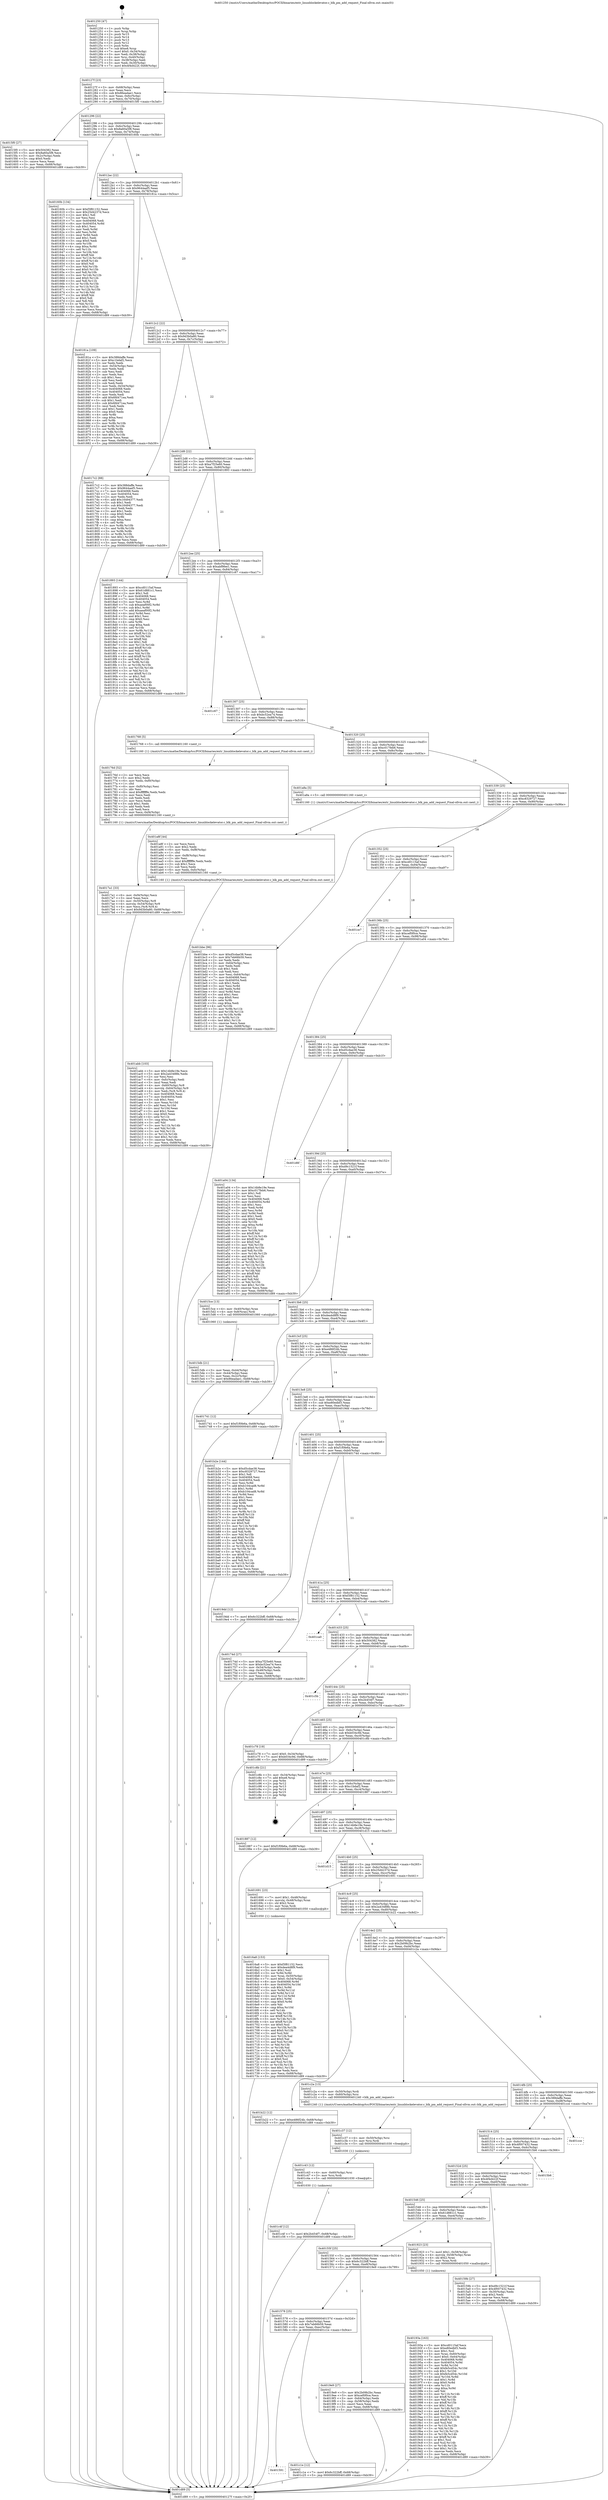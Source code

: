digraph "0x401250" {
  label = "0x401250 (/mnt/c/Users/mathe/Desktop/tcc/POCII/binaries/extr_linuxblockelevator.c_blk_pm_add_request_Final-ollvm.out::main(0))"
  labelloc = "t"
  node[shape=record]

  Entry [label="",width=0.3,height=0.3,shape=circle,fillcolor=black,style=filled]
  "0x40127f" [label="{
     0x40127f [23]\l
     | [instrs]\l
     &nbsp;&nbsp;0x40127f \<+3\>: mov -0x68(%rbp),%eax\l
     &nbsp;&nbsp;0x401282 \<+2\>: mov %eax,%ecx\l
     &nbsp;&nbsp;0x401284 \<+6\>: sub $0x86eadae1,%ecx\l
     &nbsp;&nbsp;0x40128a \<+3\>: mov %eax,-0x6c(%rbp)\l
     &nbsp;&nbsp;0x40128d \<+3\>: mov %ecx,-0x70(%rbp)\l
     &nbsp;&nbsp;0x401290 \<+6\>: je 00000000004015f0 \<main+0x3a0\>\l
  }"]
  "0x4015f0" [label="{
     0x4015f0 [27]\l
     | [instrs]\l
     &nbsp;&nbsp;0x4015f0 \<+5\>: mov $0x504382,%eax\l
     &nbsp;&nbsp;0x4015f5 \<+5\>: mov $0x8a60a5f8,%ecx\l
     &nbsp;&nbsp;0x4015fa \<+3\>: mov -0x2c(%rbp),%edx\l
     &nbsp;&nbsp;0x4015fd \<+3\>: cmp $0x0,%edx\l
     &nbsp;&nbsp;0x401600 \<+3\>: cmove %ecx,%eax\l
     &nbsp;&nbsp;0x401603 \<+3\>: mov %eax,-0x68(%rbp)\l
     &nbsp;&nbsp;0x401606 \<+5\>: jmp 0000000000401d89 \<main+0xb39\>\l
  }"]
  "0x401296" [label="{
     0x401296 [22]\l
     | [instrs]\l
     &nbsp;&nbsp;0x401296 \<+5\>: jmp 000000000040129b \<main+0x4b\>\l
     &nbsp;&nbsp;0x40129b \<+3\>: mov -0x6c(%rbp),%eax\l
     &nbsp;&nbsp;0x40129e \<+5\>: sub $0x8a60a5f8,%eax\l
     &nbsp;&nbsp;0x4012a3 \<+3\>: mov %eax,-0x74(%rbp)\l
     &nbsp;&nbsp;0x4012a6 \<+6\>: je 000000000040160b \<main+0x3bb\>\l
  }"]
  Exit [label="",width=0.3,height=0.3,shape=circle,fillcolor=black,style=filled,peripheries=2]
  "0x40160b" [label="{
     0x40160b [134]\l
     | [instrs]\l
     &nbsp;&nbsp;0x40160b \<+5\>: mov $0xf3f81152,%eax\l
     &nbsp;&nbsp;0x401610 \<+5\>: mov $0x25d4237d,%ecx\l
     &nbsp;&nbsp;0x401615 \<+2\>: mov $0x1,%dl\l
     &nbsp;&nbsp;0x401617 \<+2\>: xor %esi,%esi\l
     &nbsp;&nbsp;0x401619 \<+7\>: mov 0x404068,%edi\l
     &nbsp;&nbsp;0x401620 \<+8\>: mov 0x404054,%r8d\l
     &nbsp;&nbsp;0x401628 \<+3\>: sub $0x1,%esi\l
     &nbsp;&nbsp;0x40162b \<+3\>: mov %edi,%r9d\l
     &nbsp;&nbsp;0x40162e \<+3\>: add %esi,%r9d\l
     &nbsp;&nbsp;0x401631 \<+4\>: imul %r9d,%edi\l
     &nbsp;&nbsp;0x401635 \<+3\>: and $0x1,%edi\l
     &nbsp;&nbsp;0x401638 \<+3\>: cmp $0x0,%edi\l
     &nbsp;&nbsp;0x40163b \<+4\>: sete %r10b\l
     &nbsp;&nbsp;0x40163f \<+4\>: cmp $0xa,%r8d\l
     &nbsp;&nbsp;0x401643 \<+4\>: setl %r11b\l
     &nbsp;&nbsp;0x401647 \<+3\>: mov %r10b,%bl\l
     &nbsp;&nbsp;0x40164a \<+3\>: xor $0xff,%bl\l
     &nbsp;&nbsp;0x40164d \<+3\>: mov %r11b,%r14b\l
     &nbsp;&nbsp;0x401650 \<+4\>: xor $0xff,%r14b\l
     &nbsp;&nbsp;0x401654 \<+3\>: xor $0x0,%dl\l
     &nbsp;&nbsp;0x401657 \<+3\>: mov %bl,%r15b\l
     &nbsp;&nbsp;0x40165a \<+4\>: and $0x0,%r15b\l
     &nbsp;&nbsp;0x40165e \<+3\>: and %dl,%r10b\l
     &nbsp;&nbsp;0x401661 \<+3\>: mov %r14b,%r12b\l
     &nbsp;&nbsp;0x401664 \<+4\>: and $0x0,%r12b\l
     &nbsp;&nbsp;0x401668 \<+3\>: and %dl,%r11b\l
     &nbsp;&nbsp;0x40166b \<+3\>: or %r10b,%r15b\l
     &nbsp;&nbsp;0x40166e \<+3\>: or %r11b,%r12b\l
     &nbsp;&nbsp;0x401671 \<+3\>: xor %r12b,%r15b\l
     &nbsp;&nbsp;0x401674 \<+3\>: or %r14b,%bl\l
     &nbsp;&nbsp;0x401677 \<+3\>: xor $0xff,%bl\l
     &nbsp;&nbsp;0x40167a \<+3\>: or $0x0,%dl\l
     &nbsp;&nbsp;0x40167d \<+2\>: and %dl,%bl\l
     &nbsp;&nbsp;0x40167f \<+3\>: or %bl,%r15b\l
     &nbsp;&nbsp;0x401682 \<+4\>: test $0x1,%r15b\l
     &nbsp;&nbsp;0x401686 \<+3\>: cmovne %ecx,%eax\l
     &nbsp;&nbsp;0x401689 \<+3\>: mov %eax,-0x68(%rbp)\l
     &nbsp;&nbsp;0x40168c \<+5\>: jmp 0000000000401d89 \<main+0xb39\>\l
  }"]
  "0x4012ac" [label="{
     0x4012ac [22]\l
     | [instrs]\l
     &nbsp;&nbsp;0x4012ac \<+5\>: jmp 00000000004012b1 \<main+0x61\>\l
     &nbsp;&nbsp;0x4012b1 \<+3\>: mov -0x6c(%rbp),%eax\l
     &nbsp;&nbsp;0x4012b4 \<+5\>: sub $0x9644aef5,%eax\l
     &nbsp;&nbsp;0x4012b9 \<+3\>: mov %eax,-0x78(%rbp)\l
     &nbsp;&nbsp;0x4012bc \<+6\>: je 000000000040181a \<main+0x5ca\>\l
  }"]
  "0x401c4f" [label="{
     0x401c4f [12]\l
     | [instrs]\l
     &nbsp;&nbsp;0x401c4f \<+7\>: movl $0x2b454f7,-0x68(%rbp)\l
     &nbsp;&nbsp;0x401c56 \<+5\>: jmp 0000000000401d89 \<main+0xb39\>\l
  }"]
  "0x40181a" [label="{
     0x40181a [109]\l
     | [instrs]\l
     &nbsp;&nbsp;0x40181a \<+5\>: mov $0x388daffe,%eax\l
     &nbsp;&nbsp;0x40181f \<+5\>: mov $0xc1bdaf2,%ecx\l
     &nbsp;&nbsp;0x401824 \<+2\>: xor %edx,%edx\l
     &nbsp;&nbsp;0x401826 \<+3\>: mov -0x54(%rbp),%esi\l
     &nbsp;&nbsp;0x401829 \<+2\>: mov %edx,%edi\l
     &nbsp;&nbsp;0x40182b \<+2\>: sub %esi,%edi\l
     &nbsp;&nbsp;0x40182d \<+2\>: mov %edx,%esi\l
     &nbsp;&nbsp;0x40182f \<+3\>: sub $0x1,%esi\l
     &nbsp;&nbsp;0x401832 \<+2\>: add %esi,%edi\l
     &nbsp;&nbsp;0x401834 \<+2\>: sub %edi,%edx\l
     &nbsp;&nbsp;0x401836 \<+3\>: mov %edx,-0x54(%rbp)\l
     &nbsp;&nbsp;0x401839 \<+7\>: mov 0x404068,%edx\l
     &nbsp;&nbsp;0x401840 \<+7\>: mov 0x404054,%esi\l
     &nbsp;&nbsp;0x401847 \<+2\>: mov %edx,%edi\l
     &nbsp;&nbsp;0x401849 \<+6\>: add $0x6fd471ea,%edi\l
     &nbsp;&nbsp;0x40184f \<+3\>: sub $0x1,%edi\l
     &nbsp;&nbsp;0x401852 \<+6\>: sub $0x6fd471ea,%edi\l
     &nbsp;&nbsp;0x401858 \<+3\>: imul %edi,%edx\l
     &nbsp;&nbsp;0x40185b \<+3\>: and $0x1,%edx\l
     &nbsp;&nbsp;0x40185e \<+3\>: cmp $0x0,%edx\l
     &nbsp;&nbsp;0x401861 \<+4\>: sete %r8b\l
     &nbsp;&nbsp;0x401865 \<+3\>: cmp $0xa,%esi\l
     &nbsp;&nbsp;0x401868 \<+4\>: setl %r9b\l
     &nbsp;&nbsp;0x40186c \<+3\>: mov %r8b,%r10b\l
     &nbsp;&nbsp;0x40186f \<+3\>: and %r9b,%r10b\l
     &nbsp;&nbsp;0x401872 \<+3\>: xor %r9b,%r8b\l
     &nbsp;&nbsp;0x401875 \<+3\>: or %r8b,%r10b\l
     &nbsp;&nbsp;0x401878 \<+4\>: test $0x1,%r10b\l
     &nbsp;&nbsp;0x40187c \<+3\>: cmovne %ecx,%eax\l
     &nbsp;&nbsp;0x40187f \<+3\>: mov %eax,-0x68(%rbp)\l
     &nbsp;&nbsp;0x401882 \<+5\>: jmp 0000000000401d89 \<main+0xb39\>\l
  }"]
  "0x4012c2" [label="{
     0x4012c2 [22]\l
     | [instrs]\l
     &nbsp;&nbsp;0x4012c2 \<+5\>: jmp 00000000004012c7 \<main+0x77\>\l
     &nbsp;&nbsp;0x4012c7 \<+3\>: mov -0x6c(%rbp),%eax\l
     &nbsp;&nbsp;0x4012ca \<+5\>: sub $0x9d3b0a80,%eax\l
     &nbsp;&nbsp;0x4012cf \<+3\>: mov %eax,-0x7c(%rbp)\l
     &nbsp;&nbsp;0x4012d2 \<+6\>: je 00000000004017c2 \<main+0x572\>\l
  }"]
  "0x401c43" [label="{
     0x401c43 [12]\l
     | [instrs]\l
     &nbsp;&nbsp;0x401c43 \<+4\>: mov -0x60(%rbp),%rsi\l
     &nbsp;&nbsp;0x401c47 \<+3\>: mov %rsi,%rdi\l
     &nbsp;&nbsp;0x401c4a \<+5\>: call 0000000000401030 \<free@plt\>\l
     | [calls]\l
     &nbsp;&nbsp;0x401030 \{1\} (unknown)\l
  }"]
  "0x4017c2" [label="{
     0x4017c2 [88]\l
     | [instrs]\l
     &nbsp;&nbsp;0x4017c2 \<+5\>: mov $0x388daffe,%eax\l
     &nbsp;&nbsp;0x4017c7 \<+5\>: mov $0x9644aef5,%ecx\l
     &nbsp;&nbsp;0x4017cc \<+7\>: mov 0x404068,%edx\l
     &nbsp;&nbsp;0x4017d3 \<+7\>: mov 0x404054,%esi\l
     &nbsp;&nbsp;0x4017da \<+2\>: mov %edx,%edi\l
     &nbsp;&nbsp;0x4017dc \<+6\>: add $0x16494377,%edi\l
     &nbsp;&nbsp;0x4017e2 \<+3\>: sub $0x1,%edi\l
     &nbsp;&nbsp;0x4017e5 \<+6\>: sub $0x16494377,%edi\l
     &nbsp;&nbsp;0x4017eb \<+3\>: imul %edi,%edx\l
     &nbsp;&nbsp;0x4017ee \<+3\>: and $0x1,%edx\l
     &nbsp;&nbsp;0x4017f1 \<+3\>: cmp $0x0,%edx\l
     &nbsp;&nbsp;0x4017f4 \<+4\>: sete %r8b\l
     &nbsp;&nbsp;0x4017f8 \<+3\>: cmp $0xa,%esi\l
     &nbsp;&nbsp;0x4017fb \<+4\>: setl %r9b\l
     &nbsp;&nbsp;0x4017ff \<+3\>: mov %r8b,%r10b\l
     &nbsp;&nbsp;0x401802 \<+3\>: and %r9b,%r10b\l
     &nbsp;&nbsp;0x401805 \<+3\>: xor %r9b,%r8b\l
     &nbsp;&nbsp;0x401808 \<+3\>: or %r8b,%r10b\l
     &nbsp;&nbsp;0x40180b \<+4\>: test $0x1,%r10b\l
     &nbsp;&nbsp;0x40180f \<+3\>: cmovne %ecx,%eax\l
     &nbsp;&nbsp;0x401812 \<+3\>: mov %eax,-0x68(%rbp)\l
     &nbsp;&nbsp;0x401815 \<+5\>: jmp 0000000000401d89 \<main+0xb39\>\l
  }"]
  "0x4012d8" [label="{
     0x4012d8 [22]\l
     | [instrs]\l
     &nbsp;&nbsp;0x4012d8 \<+5\>: jmp 00000000004012dd \<main+0x8d\>\l
     &nbsp;&nbsp;0x4012dd \<+3\>: mov -0x6c(%rbp),%eax\l
     &nbsp;&nbsp;0x4012e0 \<+5\>: sub $0xa7f25e60,%eax\l
     &nbsp;&nbsp;0x4012e5 \<+3\>: mov %eax,-0x80(%rbp)\l
     &nbsp;&nbsp;0x4012e8 \<+6\>: je 0000000000401893 \<main+0x643\>\l
  }"]
  "0x401c37" [label="{
     0x401c37 [12]\l
     | [instrs]\l
     &nbsp;&nbsp;0x401c37 \<+4\>: mov -0x50(%rbp),%rsi\l
     &nbsp;&nbsp;0x401c3b \<+3\>: mov %rsi,%rdi\l
     &nbsp;&nbsp;0x401c3e \<+5\>: call 0000000000401030 \<free@plt\>\l
     | [calls]\l
     &nbsp;&nbsp;0x401030 \{1\} (unknown)\l
  }"]
  "0x401893" [label="{
     0x401893 [144]\l
     | [instrs]\l
     &nbsp;&nbsp;0x401893 \<+5\>: mov $0xcd0115af,%eax\l
     &nbsp;&nbsp;0x401898 \<+5\>: mov $0x61d881c1,%ecx\l
     &nbsp;&nbsp;0x40189d \<+2\>: mov $0x1,%dl\l
     &nbsp;&nbsp;0x40189f \<+7\>: mov 0x404068,%esi\l
     &nbsp;&nbsp;0x4018a6 \<+7\>: mov 0x404054,%edi\l
     &nbsp;&nbsp;0x4018ad \<+3\>: mov %esi,%r8d\l
     &nbsp;&nbsp;0x4018b0 \<+7\>: sub $0xaeaf00f2,%r8d\l
     &nbsp;&nbsp;0x4018b7 \<+4\>: sub $0x1,%r8d\l
     &nbsp;&nbsp;0x4018bb \<+7\>: add $0xaeaf00f2,%r8d\l
     &nbsp;&nbsp;0x4018c2 \<+4\>: imul %r8d,%esi\l
     &nbsp;&nbsp;0x4018c6 \<+3\>: and $0x1,%esi\l
     &nbsp;&nbsp;0x4018c9 \<+3\>: cmp $0x0,%esi\l
     &nbsp;&nbsp;0x4018cc \<+4\>: sete %r9b\l
     &nbsp;&nbsp;0x4018d0 \<+3\>: cmp $0xa,%edi\l
     &nbsp;&nbsp;0x4018d3 \<+4\>: setl %r10b\l
     &nbsp;&nbsp;0x4018d7 \<+3\>: mov %r9b,%r11b\l
     &nbsp;&nbsp;0x4018da \<+4\>: xor $0xff,%r11b\l
     &nbsp;&nbsp;0x4018de \<+3\>: mov %r10b,%bl\l
     &nbsp;&nbsp;0x4018e1 \<+3\>: xor $0xff,%bl\l
     &nbsp;&nbsp;0x4018e4 \<+3\>: xor $0x1,%dl\l
     &nbsp;&nbsp;0x4018e7 \<+3\>: mov %r11b,%r14b\l
     &nbsp;&nbsp;0x4018ea \<+4\>: and $0xff,%r14b\l
     &nbsp;&nbsp;0x4018ee \<+3\>: and %dl,%r9b\l
     &nbsp;&nbsp;0x4018f1 \<+3\>: mov %bl,%r15b\l
     &nbsp;&nbsp;0x4018f4 \<+4\>: and $0xff,%r15b\l
     &nbsp;&nbsp;0x4018f8 \<+3\>: and %dl,%r10b\l
     &nbsp;&nbsp;0x4018fb \<+3\>: or %r9b,%r14b\l
     &nbsp;&nbsp;0x4018fe \<+3\>: or %r10b,%r15b\l
     &nbsp;&nbsp;0x401901 \<+3\>: xor %r15b,%r14b\l
     &nbsp;&nbsp;0x401904 \<+3\>: or %bl,%r11b\l
     &nbsp;&nbsp;0x401907 \<+4\>: xor $0xff,%r11b\l
     &nbsp;&nbsp;0x40190b \<+3\>: or $0x1,%dl\l
     &nbsp;&nbsp;0x40190e \<+3\>: and %dl,%r11b\l
     &nbsp;&nbsp;0x401911 \<+3\>: or %r11b,%r14b\l
     &nbsp;&nbsp;0x401914 \<+4\>: test $0x1,%r14b\l
     &nbsp;&nbsp;0x401918 \<+3\>: cmovne %ecx,%eax\l
     &nbsp;&nbsp;0x40191b \<+3\>: mov %eax,-0x68(%rbp)\l
     &nbsp;&nbsp;0x40191e \<+5\>: jmp 0000000000401d89 \<main+0xb39\>\l
  }"]
  "0x4012ee" [label="{
     0x4012ee [25]\l
     | [instrs]\l
     &nbsp;&nbsp;0x4012ee \<+5\>: jmp 00000000004012f3 \<main+0xa3\>\l
     &nbsp;&nbsp;0x4012f3 \<+3\>: mov -0x6c(%rbp),%eax\l
     &nbsp;&nbsp;0x4012f6 \<+5\>: sub $0xabf9fee1,%eax\l
     &nbsp;&nbsp;0x4012fb \<+6\>: mov %eax,-0x84(%rbp)\l
     &nbsp;&nbsp;0x401301 \<+6\>: je 0000000000401c67 \<main+0xa17\>\l
  }"]
  "0x401591" [label="{
     0x401591\l
  }", style=dashed]
  "0x401c67" [label="{
     0x401c67\l
  }", style=dashed]
  "0x401307" [label="{
     0x401307 [25]\l
     | [instrs]\l
     &nbsp;&nbsp;0x401307 \<+5\>: jmp 000000000040130c \<main+0xbc\>\l
     &nbsp;&nbsp;0x40130c \<+3\>: mov -0x6c(%rbp),%eax\l
     &nbsp;&nbsp;0x40130f \<+5\>: sub $0xbc52ea74,%eax\l
     &nbsp;&nbsp;0x401314 \<+6\>: mov %eax,-0x88(%rbp)\l
     &nbsp;&nbsp;0x40131a \<+6\>: je 0000000000401768 \<main+0x518\>\l
  }"]
  "0x401c1e" [label="{
     0x401c1e [12]\l
     | [instrs]\l
     &nbsp;&nbsp;0x401c1e \<+7\>: movl $0x6c322bff,-0x68(%rbp)\l
     &nbsp;&nbsp;0x401c25 \<+5\>: jmp 0000000000401d89 \<main+0xb39\>\l
  }"]
  "0x401768" [label="{
     0x401768 [5]\l
     | [instrs]\l
     &nbsp;&nbsp;0x401768 \<+5\>: call 0000000000401160 \<next_i\>\l
     | [calls]\l
     &nbsp;&nbsp;0x401160 \{1\} (/mnt/c/Users/mathe/Desktop/tcc/POCII/binaries/extr_linuxblockelevator.c_blk_pm_add_request_Final-ollvm.out::next_i)\l
  }"]
  "0x401320" [label="{
     0x401320 [25]\l
     | [instrs]\l
     &nbsp;&nbsp;0x401320 \<+5\>: jmp 0000000000401325 \<main+0xd5\>\l
     &nbsp;&nbsp;0x401325 \<+3\>: mov -0x6c(%rbp),%eax\l
     &nbsp;&nbsp;0x401328 \<+5\>: sub $0xc017feb6,%eax\l
     &nbsp;&nbsp;0x40132d \<+6\>: mov %eax,-0x8c(%rbp)\l
     &nbsp;&nbsp;0x401333 \<+6\>: je 0000000000401a8a \<main+0x83a\>\l
  }"]
  "0x401abb" [label="{
     0x401abb [103]\l
     | [instrs]\l
     &nbsp;&nbsp;0x401abb \<+5\>: mov $0x14b8e19e,%ecx\l
     &nbsp;&nbsp;0x401ac0 \<+5\>: mov $0x2a43488b,%edx\l
     &nbsp;&nbsp;0x401ac5 \<+2\>: xor %esi,%esi\l
     &nbsp;&nbsp;0x401ac7 \<+6\>: mov -0xfc(%rbp),%edi\l
     &nbsp;&nbsp;0x401acd \<+3\>: imul %eax,%edi\l
     &nbsp;&nbsp;0x401ad0 \<+4\>: mov -0x60(%rbp),%r8\l
     &nbsp;&nbsp;0x401ad4 \<+4\>: movslq -0x64(%rbp),%r9\l
     &nbsp;&nbsp;0x401ad8 \<+4\>: mov %edi,(%r8,%r9,4)\l
     &nbsp;&nbsp;0x401adc \<+7\>: mov 0x404068,%eax\l
     &nbsp;&nbsp;0x401ae3 \<+7\>: mov 0x404054,%edi\l
     &nbsp;&nbsp;0x401aea \<+3\>: sub $0x1,%esi\l
     &nbsp;&nbsp;0x401aed \<+3\>: mov %eax,%r10d\l
     &nbsp;&nbsp;0x401af0 \<+3\>: add %esi,%r10d\l
     &nbsp;&nbsp;0x401af3 \<+4\>: imul %r10d,%eax\l
     &nbsp;&nbsp;0x401af7 \<+3\>: and $0x1,%eax\l
     &nbsp;&nbsp;0x401afa \<+3\>: cmp $0x0,%eax\l
     &nbsp;&nbsp;0x401afd \<+4\>: sete %r11b\l
     &nbsp;&nbsp;0x401b01 \<+3\>: cmp $0xa,%edi\l
     &nbsp;&nbsp;0x401b04 \<+3\>: setl %bl\l
     &nbsp;&nbsp;0x401b07 \<+3\>: mov %r11b,%r14b\l
     &nbsp;&nbsp;0x401b0a \<+3\>: and %bl,%r14b\l
     &nbsp;&nbsp;0x401b0d \<+3\>: xor %bl,%r11b\l
     &nbsp;&nbsp;0x401b10 \<+3\>: or %r11b,%r14b\l
     &nbsp;&nbsp;0x401b13 \<+4\>: test $0x1,%r14b\l
     &nbsp;&nbsp;0x401b17 \<+3\>: cmovne %edx,%ecx\l
     &nbsp;&nbsp;0x401b1a \<+3\>: mov %ecx,-0x68(%rbp)\l
     &nbsp;&nbsp;0x401b1d \<+5\>: jmp 0000000000401d89 \<main+0xb39\>\l
  }"]
  "0x401a8a" [label="{
     0x401a8a [5]\l
     | [instrs]\l
     &nbsp;&nbsp;0x401a8a \<+5\>: call 0000000000401160 \<next_i\>\l
     | [calls]\l
     &nbsp;&nbsp;0x401160 \{1\} (/mnt/c/Users/mathe/Desktop/tcc/POCII/binaries/extr_linuxblockelevator.c_blk_pm_add_request_Final-ollvm.out::next_i)\l
  }"]
  "0x401339" [label="{
     0x401339 [25]\l
     | [instrs]\l
     &nbsp;&nbsp;0x401339 \<+5\>: jmp 000000000040133e \<main+0xee\>\l
     &nbsp;&nbsp;0x40133e \<+3\>: mov -0x6c(%rbp),%eax\l
     &nbsp;&nbsp;0x401341 \<+5\>: sub $0xc8329727,%eax\l
     &nbsp;&nbsp;0x401346 \<+6\>: mov %eax,-0x90(%rbp)\l
     &nbsp;&nbsp;0x40134c \<+6\>: je 0000000000401bbe \<main+0x96e\>\l
  }"]
  "0x401a8f" [label="{
     0x401a8f [44]\l
     | [instrs]\l
     &nbsp;&nbsp;0x401a8f \<+2\>: xor %ecx,%ecx\l
     &nbsp;&nbsp;0x401a91 \<+5\>: mov $0x2,%edx\l
     &nbsp;&nbsp;0x401a96 \<+6\>: mov %edx,-0xf8(%rbp)\l
     &nbsp;&nbsp;0x401a9c \<+1\>: cltd\l
     &nbsp;&nbsp;0x401a9d \<+6\>: mov -0xf8(%rbp),%esi\l
     &nbsp;&nbsp;0x401aa3 \<+2\>: idiv %esi\l
     &nbsp;&nbsp;0x401aa5 \<+6\>: imul $0xfffffffe,%edx,%edx\l
     &nbsp;&nbsp;0x401aab \<+3\>: sub $0x1,%ecx\l
     &nbsp;&nbsp;0x401aae \<+2\>: sub %ecx,%edx\l
     &nbsp;&nbsp;0x401ab0 \<+6\>: mov %edx,-0xfc(%rbp)\l
     &nbsp;&nbsp;0x401ab6 \<+5\>: call 0000000000401160 \<next_i\>\l
     | [calls]\l
     &nbsp;&nbsp;0x401160 \{1\} (/mnt/c/Users/mathe/Desktop/tcc/POCII/binaries/extr_linuxblockelevator.c_blk_pm_add_request_Final-ollvm.out::next_i)\l
  }"]
  "0x401bbe" [label="{
     0x401bbe [96]\l
     | [instrs]\l
     &nbsp;&nbsp;0x401bbe \<+5\>: mov $0xd5cdae38,%eax\l
     &nbsp;&nbsp;0x401bc3 \<+5\>: mov $0x7eb66b59,%ecx\l
     &nbsp;&nbsp;0x401bc8 \<+2\>: xor %edx,%edx\l
     &nbsp;&nbsp;0x401bca \<+3\>: mov -0x64(%rbp),%esi\l
     &nbsp;&nbsp;0x401bcd \<+2\>: mov %edx,%edi\l
     &nbsp;&nbsp;0x401bcf \<+3\>: sub $0x1,%edi\l
     &nbsp;&nbsp;0x401bd2 \<+2\>: sub %edi,%esi\l
     &nbsp;&nbsp;0x401bd4 \<+3\>: mov %esi,-0x64(%rbp)\l
     &nbsp;&nbsp;0x401bd7 \<+7\>: mov 0x404068,%esi\l
     &nbsp;&nbsp;0x401bde \<+7\>: mov 0x404054,%edi\l
     &nbsp;&nbsp;0x401be5 \<+3\>: sub $0x1,%edx\l
     &nbsp;&nbsp;0x401be8 \<+3\>: mov %esi,%r8d\l
     &nbsp;&nbsp;0x401beb \<+3\>: add %edx,%r8d\l
     &nbsp;&nbsp;0x401bee \<+4\>: imul %r8d,%esi\l
     &nbsp;&nbsp;0x401bf2 \<+3\>: and $0x1,%esi\l
     &nbsp;&nbsp;0x401bf5 \<+3\>: cmp $0x0,%esi\l
     &nbsp;&nbsp;0x401bf8 \<+4\>: sete %r9b\l
     &nbsp;&nbsp;0x401bfc \<+3\>: cmp $0xa,%edi\l
     &nbsp;&nbsp;0x401bff \<+4\>: setl %r10b\l
     &nbsp;&nbsp;0x401c03 \<+3\>: mov %r9b,%r11b\l
     &nbsp;&nbsp;0x401c06 \<+3\>: and %r10b,%r11b\l
     &nbsp;&nbsp;0x401c09 \<+3\>: xor %r10b,%r9b\l
     &nbsp;&nbsp;0x401c0c \<+3\>: or %r9b,%r11b\l
     &nbsp;&nbsp;0x401c0f \<+4\>: test $0x1,%r11b\l
     &nbsp;&nbsp;0x401c13 \<+3\>: cmovne %ecx,%eax\l
     &nbsp;&nbsp;0x401c16 \<+3\>: mov %eax,-0x68(%rbp)\l
     &nbsp;&nbsp;0x401c19 \<+5\>: jmp 0000000000401d89 \<main+0xb39\>\l
  }"]
  "0x401352" [label="{
     0x401352 [25]\l
     | [instrs]\l
     &nbsp;&nbsp;0x401352 \<+5\>: jmp 0000000000401357 \<main+0x107\>\l
     &nbsp;&nbsp;0x401357 \<+3\>: mov -0x6c(%rbp),%eax\l
     &nbsp;&nbsp;0x40135a \<+5\>: sub $0xcd0115af,%eax\l
     &nbsp;&nbsp;0x40135f \<+6\>: mov %eax,-0x94(%rbp)\l
     &nbsp;&nbsp;0x401365 \<+6\>: je 0000000000401ce7 \<main+0xa97\>\l
  }"]
  "0x401578" [label="{
     0x401578 [25]\l
     | [instrs]\l
     &nbsp;&nbsp;0x401578 \<+5\>: jmp 000000000040157d \<main+0x32d\>\l
     &nbsp;&nbsp;0x40157d \<+3\>: mov -0x6c(%rbp),%eax\l
     &nbsp;&nbsp;0x401580 \<+5\>: sub $0x7eb66b59,%eax\l
     &nbsp;&nbsp;0x401585 \<+6\>: mov %eax,-0xec(%rbp)\l
     &nbsp;&nbsp;0x40158b \<+6\>: je 0000000000401c1e \<main+0x9ce\>\l
  }"]
  "0x401ce7" [label="{
     0x401ce7\l
  }", style=dashed]
  "0x40136b" [label="{
     0x40136b [25]\l
     | [instrs]\l
     &nbsp;&nbsp;0x40136b \<+5\>: jmp 0000000000401370 \<main+0x120\>\l
     &nbsp;&nbsp;0x401370 \<+3\>: mov -0x6c(%rbp),%eax\l
     &nbsp;&nbsp;0x401373 \<+5\>: sub $0xcef0f0ce,%eax\l
     &nbsp;&nbsp;0x401378 \<+6\>: mov %eax,-0x98(%rbp)\l
     &nbsp;&nbsp;0x40137e \<+6\>: je 0000000000401a04 \<main+0x7b4\>\l
  }"]
  "0x4019e9" [label="{
     0x4019e9 [27]\l
     | [instrs]\l
     &nbsp;&nbsp;0x4019e9 \<+5\>: mov $0x2b09b2bc,%eax\l
     &nbsp;&nbsp;0x4019ee \<+5\>: mov $0xcef0f0ce,%ecx\l
     &nbsp;&nbsp;0x4019f3 \<+3\>: mov -0x64(%rbp),%edx\l
     &nbsp;&nbsp;0x4019f6 \<+3\>: cmp -0x58(%rbp),%edx\l
     &nbsp;&nbsp;0x4019f9 \<+3\>: cmovl %ecx,%eax\l
     &nbsp;&nbsp;0x4019fc \<+3\>: mov %eax,-0x68(%rbp)\l
     &nbsp;&nbsp;0x4019ff \<+5\>: jmp 0000000000401d89 \<main+0xb39\>\l
  }"]
  "0x401a04" [label="{
     0x401a04 [134]\l
     | [instrs]\l
     &nbsp;&nbsp;0x401a04 \<+5\>: mov $0x14b8e19e,%eax\l
     &nbsp;&nbsp;0x401a09 \<+5\>: mov $0xc017feb6,%ecx\l
     &nbsp;&nbsp;0x401a0e \<+2\>: mov $0x1,%dl\l
     &nbsp;&nbsp;0x401a10 \<+2\>: xor %esi,%esi\l
     &nbsp;&nbsp;0x401a12 \<+7\>: mov 0x404068,%edi\l
     &nbsp;&nbsp;0x401a19 \<+8\>: mov 0x404054,%r8d\l
     &nbsp;&nbsp;0x401a21 \<+3\>: sub $0x1,%esi\l
     &nbsp;&nbsp;0x401a24 \<+3\>: mov %edi,%r9d\l
     &nbsp;&nbsp;0x401a27 \<+3\>: add %esi,%r9d\l
     &nbsp;&nbsp;0x401a2a \<+4\>: imul %r9d,%edi\l
     &nbsp;&nbsp;0x401a2e \<+3\>: and $0x1,%edi\l
     &nbsp;&nbsp;0x401a31 \<+3\>: cmp $0x0,%edi\l
     &nbsp;&nbsp;0x401a34 \<+4\>: sete %r10b\l
     &nbsp;&nbsp;0x401a38 \<+4\>: cmp $0xa,%r8d\l
     &nbsp;&nbsp;0x401a3c \<+4\>: setl %r11b\l
     &nbsp;&nbsp;0x401a40 \<+3\>: mov %r10b,%bl\l
     &nbsp;&nbsp;0x401a43 \<+3\>: xor $0xff,%bl\l
     &nbsp;&nbsp;0x401a46 \<+3\>: mov %r11b,%r14b\l
     &nbsp;&nbsp;0x401a49 \<+4\>: xor $0xff,%r14b\l
     &nbsp;&nbsp;0x401a4d \<+3\>: xor $0x0,%dl\l
     &nbsp;&nbsp;0x401a50 \<+3\>: mov %bl,%r15b\l
     &nbsp;&nbsp;0x401a53 \<+4\>: and $0x0,%r15b\l
     &nbsp;&nbsp;0x401a57 \<+3\>: and %dl,%r10b\l
     &nbsp;&nbsp;0x401a5a \<+3\>: mov %r14b,%r12b\l
     &nbsp;&nbsp;0x401a5d \<+4\>: and $0x0,%r12b\l
     &nbsp;&nbsp;0x401a61 \<+3\>: and %dl,%r11b\l
     &nbsp;&nbsp;0x401a64 \<+3\>: or %r10b,%r15b\l
     &nbsp;&nbsp;0x401a67 \<+3\>: or %r11b,%r12b\l
     &nbsp;&nbsp;0x401a6a \<+3\>: xor %r12b,%r15b\l
     &nbsp;&nbsp;0x401a6d \<+3\>: or %r14b,%bl\l
     &nbsp;&nbsp;0x401a70 \<+3\>: xor $0xff,%bl\l
     &nbsp;&nbsp;0x401a73 \<+3\>: or $0x0,%dl\l
     &nbsp;&nbsp;0x401a76 \<+2\>: and %dl,%bl\l
     &nbsp;&nbsp;0x401a78 \<+3\>: or %bl,%r15b\l
     &nbsp;&nbsp;0x401a7b \<+4\>: test $0x1,%r15b\l
     &nbsp;&nbsp;0x401a7f \<+3\>: cmovne %ecx,%eax\l
     &nbsp;&nbsp;0x401a82 \<+3\>: mov %eax,-0x68(%rbp)\l
     &nbsp;&nbsp;0x401a85 \<+5\>: jmp 0000000000401d89 \<main+0xb39\>\l
  }"]
  "0x401384" [label="{
     0x401384 [25]\l
     | [instrs]\l
     &nbsp;&nbsp;0x401384 \<+5\>: jmp 0000000000401389 \<main+0x139\>\l
     &nbsp;&nbsp;0x401389 \<+3\>: mov -0x6c(%rbp),%eax\l
     &nbsp;&nbsp;0x40138c \<+5\>: sub $0xd5cdae38,%eax\l
     &nbsp;&nbsp;0x401391 \<+6\>: mov %eax,-0x9c(%rbp)\l
     &nbsp;&nbsp;0x401397 \<+6\>: je 0000000000401d6f \<main+0xb1f\>\l
  }"]
  "0x40193a" [label="{
     0x40193a [163]\l
     | [instrs]\l
     &nbsp;&nbsp;0x40193a \<+5\>: mov $0xcd0115af,%ecx\l
     &nbsp;&nbsp;0x40193f \<+5\>: mov $0xe80edbf3,%edx\l
     &nbsp;&nbsp;0x401944 \<+3\>: mov $0x1,%sil\l
     &nbsp;&nbsp;0x401947 \<+4\>: mov %rax,-0x60(%rbp)\l
     &nbsp;&nbsp;0x40194b \<+7\>: movl $0x0,-0x64(%rbp)\l
     &nbsp;&nbsp;0x401952 \<+8\>: mov 0x404068,%r8d\l
     &nbsp;&nbsp;0x40195a \<+8\>: mov 0x404054,%r9d\l
     &nbsp;&nbsp;0x401962 \<+3\>: mov %r8d,%r10d\l
     &nbsp;&nbsp;0x401965 \<+7\>: add $0xfe5cd54c,%r10d\l
     &nbsp;&nbsp;0x40196c \<+4\>: sub $0x1,%r10d\l
     &nbsp;&nbsp;0x401970 \<+7\>: sub $0xfe5cd54c,%r10d\l
     &nbsp;&nbsp;0x401977 \<+4\>: imul %r10d,%r8d\l
     &nbsp;&nbsp;0x40197b \<+4\>: and $0x1,%r8d\l
     &nbsp;&nbsp;0x40197f \<+4\>: cmp $0x0,%r8d\l
     &nbsp;&nbsp;0x401983 \<+4\>: sete %r11b\l
     &nbsp;&nbsp;0x401987 \<+4\>: cmp $0xa,%r9d\l
     &nbsp;&nbsp;0x40198b \<+3\>: setl %bl\l
     &nbsp;&nbsp;0x40198e \<+3\>: mov %r11b,%r14b\l
     &nbsp;&nbsp;0x401991 \<+4\>: xor $0xff,%r14b\l
     &nbsp;&nbsp;0x401995 \<+3\>: mov %bl,%r15b\l
     &nbsp;&nbsp;0x401998 \<+4\>: xor $0xff,%r15b\l
     &nbsp;&nbsp;0x40199c \<+4\>: xor $0x1,%sil\l
     &nbsp;&nbsp;0x4019a0 \<+3\>: mov %r14b,%r12b\l
     &nbsp;&nbsp;0x4019a3 \<+4\>: and $0xff,%r12b\l
     &nbsp;&nbsp;0x4019a7 \<+3\>: and %sil,%r11b\l
     &nbsp;&nbsp;0x4019aa \<+3\>: mov %r15b,%r13b\l
     &nbsp;&nbsp;0x4019ad \<+4\>: and $0xff,%r13b\l
     &nbsp;&nbsp;0x4019b1 \<+3\>: and %sil,%bl\l
     &nbsp;&nbsp;0x4019b4 \<+3\>: or %r11b,%r12b\l
     &nbsp;&nbsp;0x4019b7 \<+3\>: or %bl,%r13b\l
     &nbsp;&nbsp;0x4019ba \<+3\>: xor %r13b,%r12b\l
     &nbsp;&nbsp;0x4019bd \<+3\>: or %r15b,%r14b\l
     &nbsp;&nbsp;0x4019c0 \<+4\>: xor $0xff,%r14b\l
     &nbsp;&nbsp;0x4019c4 \<+4\>: or $0x1,%sil\l
     &nbsp;&nbsp;0x4019c8 \<+3\>: and %sil,%r14b\l
     &nbsp;&nbsp;0x4019cb \<+3\>: or %r14b,%r12b\l
     &nbsp;&nbsp;0x4019ce \<+4\>: test $0x1,%r12b\l
     &nbsp;&nbsp;0x4019d2 \<+3\>: cmovne %edx,%ecx\l
     &nbsp;&nbsp;0x4019d5 \<+3\>: mov %ecx,-0x68(%rbp)\l
     &nbsp;&nbsp;0x4019d8 \<+5\>: jmp 0000000000401d89 \<main+0xb39\>\l
  }"]
  "0x401d6f" [label="{
     0x401d6f\l
  }", style=dashed]
  "0x40139d" [label="{
     0x40139d [25]\l
     | [instrs]\l
     &nbsp;&nbsp;0x40139d \<+5\>: jmp 00000000004013a2 \<main+0x152\>\l
     &nbsp;&nbsp;0x4013a2 \<+3\>: mov -0x6c(%rbp),%eax\l
     &nbsp;&nbsp;0x4013a5 \<+5\>: sub $0xd9c1521f,%eax\l
     &nbsp;&nbsp;0x4013aa \<+6\>: mov %eax,-0xa0(%rbp)\l
     &nbsp;&nbsp;0x4013b0 \<+6\>: je 00000000004015ce \<main+0x37e\>\l
  }"]
  "0x40155f" [label="{
     0x40155f [25]\l
     | [instrs]\l
     &nbsp;&nbsp;0x40155f \<+5\>: jmp 0000000000401564 \<main+0x314\>\l
     &nbsp;&nbsp;0x401564 \<+3\>: mov -0x6c(%rbp),%eax\l
     &nbsp;&nbsp;0x401567 \<+5\>: sub $0x6c322bff,%eax\l
     &nbsp;&nbsp;0x40156c \<+6\>: mov %eax,-0xe8(%rbp)\l
     &nbsp;&nbsp;0x401572 \<+6\>: je 00000000004019e9 \<main+0x799\>\l
  }"]
  "0x4015ce" [label="{
     0x4015ce [13]\l
     | [instrs]\l
     &nbsp;&nbsp;0x4015ce \<+4\>: mov -0x40(%rbp),%rax\l
     &nbsp;&nbsp;0x4015d2 \<+4\>: mov 0x8(%rax),%rdi\l
     &nbsp;&nbsp;0x4015d6 \<+5\>: call 0000000000401060 \<atoi@plt\>\l
     | [calls]\l
     &nbsp;&nbsp;0x401060 \{1\} (unknown)\l
  }"]
  "0x4013b6" [label="{
     0x4013b6 [25]\l
     | [instrs]\l
     &nbsp;&nbsp;0x4013b6 \<+5\>: jmp 00000000004013bb \<main+0x16b\>\l
     &nbsp;&nbsp;0x4013bb \<+3\>: mov -0x6c(%rbp),%eax\l
     &nbsp;&nbsp;0x4013be \<+5\>: sub $0xdea4d8f9,%eax\l
     &nbsp;&nbsp;0x4013c3 \<+6\>: mov %eax,-0xa4(%rbp)\l
     &nbsp;&nbsp;0x4013c9 \<+6\>: je 0000000000401741 \<main+0x4f1\>\l
  }"]
  "0x401923" [label="{
     0x401923 [23]\l
     | [instrs]\l
     &nbsp;&nbsp;0x401923 \<+7\>: movl $0x1,-0x58(%rbp)\l
     &nbsp;&nbsp;0x40192a \<+4\>: movslq -0x58(%rbp),%rax\l
     &nbsp;&nbsp;0x40192e \<+4\>: shl $0x2,%rax\l
     &nbsp;&nbsp;0x401932 \<+3\>: mov %rax,%rdi\l
     &nbsp;&nbsp;0x401935 \<+5\>: call 0000000000401050 \<malloc@plt\>\l
     | [calls]\l
     &nbsp;&nbsp;0x401050 \{1\} (unknown)\l
  }"]
  "0x401741" [label="{
     0x401741 [12]\l
     | [instrs]\l
     &nbsp;&nbsp;0x401741 \<+7\>: movl $0xf1f0fe6a,-0x68(%rbp)\l
     &nbsp;&nbsp;0x401748 \<+5\>: jmp 0000000000401d89 \<main+0xb39\>\l
  }"]
  "0x4013cf" [label="{
     0x4013cf [25]\l
     | [instrs]\l
     &nbsp;&nbsp;0x4013cf \<+5\>: jmp 00000000004013d4 \<main+0x184\>\l
     &nbsp;&nbsp;0x4013d4 \<+3\>: mov -0x6c(%rbp),%eax\l
     &nbsp;&nbsp;0x4013d7 \<+5\>: sub $0xe486f24b,%eax\l
     &nbsp;&nbsp;0x4013dc \<+6\>: mov %eax,-0xa8(%rbp)\l
     &nbsp;&nbsp;0x4013e2 \<+6\>: je 0000000000401b2e \<main+0x8de\>\l
  }"]
  "0x4017a1" [label="{
     0x4017a1 [33]\l
     | [instrs]\l
     &nbsp;&nbsp;0x4017a1 \<+6\>: mov -0xf4(%rbp),%ecx\l
     &nbsp;&nbsp;0x4017a7 \<+3\>: imul %eax,%ecx\l
     &nbsp;&nbsp;0x4017aa \<+4\>: mov -0x50(%rbp),%r8\l
     &nbsp;&nbsp;0x4017ae \<+4\>: movslq -0x54(%rbp),%r9\l
     &nbsp;&nbsp;0x4017b2 \<+4\>: mov %ecx,(%r8,%r9,4)\l
     &nbsp;&nbsp;0x4017b6 \<+7\>: movl $0x9d3b0a80,-0x68(%rbp)\l
     &nbsp;&nbsp;0x4017bd \<+5\>: jmp 0000000000401d89 \<main+0xb39\>\l
  }"]
  "0x401b2e" [label="{
     0x401b2e [144]\l
     | [instrs]\l
     &nbsp;&nbsp;0x401b2e \<+5\>: mov $0xd5cdae38,%eax\l
     &nbsp;&nbsp;0x401b33 \<+5\>: mov $0xc8329727,%ecx\l
     &nbsp;&nbsp;0x401b38 \<+2\>: mov $0x1,%dl\l
     &nbsp;&nbsp;0x401b3a \<+7\>: mov 0x404068,%esi\l
     &nbsp;&nbsp;0x401b41 \<+7\>: mov 0x404054,%edi\l
     &nbsp;&nbsp;0x401b48 \<+3\>: mov %esi,%r8d\l
     &nbsp;&nbsp;0x401b4b \<+7\>: add $0xb104cad8,%r8d\l
     &nbsp;&nbsp;0x401b52 \<+4\>: sub $0x1,%r8d\l
     &nbsp;&nbsp;0x401b56 \<+7\>: sub $0xb104cad8,%r8d\l
     &nbsp;&nbsp;0x401b5d \<+4\>: imul %r8d,%esi\l
     &nbsp;&nbsp;0x401b61 \<+3\>: and $0x1,%esi\l
     &nbsp;&nbsp;0x401b64 \<+3\>: cmp $0x0,%esi\l
     &nbsp;&nbsp;0x401b67 \<+4\>: sete %r9b\l
     &nbsp;&nbsp;0x401b6b \<+3\>: cmp $0xa,%edi\l
     &nbsp;&nbsp;0x401b6e \<+4\>: setl %r10b\l
     &nbsp;&nbsp;0x401b72 \<+3\>: mov %r9b,%r11b\l
     &nbsp;&nbsp;0x401b75 \<+4\>: xor $0xff,%r11b\l
     &nbsp;&nbsp;0x401b79 \<+3\>: mov %r10b,%bl\l
     &nbsp;&nbsp;0x401b7c \<+3\>: xor $0xff,%bl\l
     &nbsp;&nbsp;0x401b7f \<+3\>: xor $0x0,%dl\l
     &nbsp;&nbsp;0x401b82 \<+3\>: mov %r11b,%r14b\l
     &nbsp;&nbsp;0x401b85 \<+4\>: and $0x0,%r14b\l
     &nbsp;&nbsp;0x401b89 \<+3\>: and %dl,%r9b\l
     &nbsp;&nbsp;0x401b8c \<+3\>: mov %bl,%r15b\l
     &nbsp;&nbsp;0x401b8f \<+4\>: and $0x0,%r15b\l
     &nbsp;&nbsp;0x401b93 \<+3\>: and %dl,%r10b\l
     &nbsp;&nbsp;0x401b96 \<+3\>: or %r9b,%r14b\l
     &nbsp;&nbsp;0x401b99 \<+3\>: or %r10b,%r15b\l
     &nbsp;&nbsp;0x401b9c \<+3\>: xor %r15b,%r14b\l
     &nbsp;&nbsp;0x401b9f \<+3\>: or %bl,%r11b\l
     &nbsp;&nbsp;0x401ba2 \<+4\>: xor $0xff,%r11b\l
     &nbsp;&nbsp;0x401ba6 \<+3\>: or $0x0,%dl\l
     &nbsp;&nbsp;0x401ba9 \<+3\>: and %dl,%r11b\l
     &nbsp;&nbsp;0x401bac \<+3\>: or %r11b,%r14b\l
     &nbsp;&nbsp;0x401baf \<+4\>: test $0x1,%r14b\l
     &nbsp;&nbsp;0x401bb3 \<+3\>: cmovne %ecx,%eax\l
     &nbsp;&nbsp;0x401bb6 \<+3\>: mov %eax,-0x68(%rbp)\l
     &nbsp;&nbsp;0x401bb9 \<+5\>: jmp 0000000000401d89 \<main+0xb39\>\l
  }"]
  "0x4013e8" [label="{
     0x4013e8 [25]\l
     | [instrs]\l
     &nbsp;&nbsp;0x4013e8 \<+5\>: jmp 00000000004013ed \<main+0x19d\>\l
     &nbsp;&nbsp;0x4013ed \<+3\>: mov -0x6c(%rbp),%eax\l
     &nbsp;&nbsp;0x4013f0 \<+5\>: sub $0xe80edbf3,%eax\l
     &nbsp;&nbsp;0x4013f5 \<+6\>: mov %eax,-0xac(%rbp)\l
     &nbsp;&nbsp;0x4013fb \<+6\>: je 00000000004019dd \<main+0x78d\>\l
  }"]
  "0x40176d" [label="{
     0x40176d [52]\l
     | [instrs]\l
     &nbsp;&nbsp;0x40176d \<+2\>: xor %ecx,%ecx\l
     &nbsp;&nbsp;0x40176f \<+5\>: mov $0x2,%edx\l
     &nbsp;&nbsp;0x401774 \<+6\>: mov %edx,-0xf0(%rbp)\l
     &nbsp;&nbsp;0x40177a \<+1\>: cltd\l
     &nbsp;&nbsp;0x40177b \<+6\>: mov -0xf0(%rbp),%esi\l
     &nbsp;&nbsp;0x401781 \<+2\>: idiv %esi\l
     &nbsp;&nbsp;0x401783 \<+6\>: imul $0xfffffffe,%edx,%edx\l
     &nbsp;&nbsp;0x401789 \<+2\>: mov %ecx,%edi\l
     &nbsp;&nbsp;0x40178b \<+2\>: sub %edx,%edi\l
     &nbsp;&nbsp;0x40178d \<+2\>: mov %ecx,%edx\l
     &nbsp;&nbsp;0x40178f \<+3\>: sub $0x1,%edx\l
     &nbsp;&nbsp;0x401792 \<+2\>: add %edx,%edi\l
     &nbsp;&nbsp;0x401794 \<+2\>: sub %edi,%ecx\l
     &nbsp;&nbsp;0x401796 \<+6\>: mov %ecx,-0xf4(%rbp)\l
     &nbsp;&nbsp;0x40179c \<+5\>: call 0000000000401160 \<next_i\>\l
     | [calls]\l
     &nbsp;&nbsp;0x401160 \{1\} (/mnt/c/Users/mathe/Desktop/tcc/POCII/binaries/extr_linuxblockelevator.c_blk_pm_add_request_Final-ollvm.out::next_i)\l
  }"]
  "0x4019dd" [label="{
     0x4019dd [12]\l
     | [instrs]\l
     &nbsp;&nbsp;0x4019dd \<+7\>: movl $0x6c322bff,-0x68(%rbp)\l
     &nbsp;&nbsp;0x4019e4 \<+5\>: jmp 0000000000401d89 \<main+0xb39\>\l
  }"]
  "0x401401" [label="{
     0x401401 [25]\l
     | [instrs]\l
     &nbsp;&nbsp;0x401401 \<+5\>: jmp 0000000000401406 \<main+0x1b6\>\l
     &nbsp;&nbsp;0x401406 \<+3\>: mov -0x6c(%rbp),%eax\l
     &nbsp;&nbsp;0x401409 \<+5\>: sub $0xf1f0fe6a,%eax\l
     &nbsp;&nbsp;0x40140e \<+6\>: mov %eax,-0xb0(%rbp)\l
     &nbsp;&nbsp;0x401414 \<+6\>: je 000000000040174d \<main+0x4fd\>\l
  }"]
  "0x4016a8" [label="{
     0x4016a8 [153]\l
     | [instrs]\l
     &nbsp;&nbsp;0x4016a8 \<+5\>: mov $0xf3f81152,%ecx\l
     &nbsp;&nbsp;0x4016ad \<+5\>: mov $0xdea4d8f9,%edx\l
     &nbsp;&nbsp;0x4016b2 \<+3\>: mov $0x1,%sil\l
     &nbsp;&nbsp;0x4016b5 \<+3\>: xor %r8d,%r8d\l
     &nbsp;&nbsp;0x4016b8 \<+4\>: mov %rax,-0x50(%rbp)\l
     &nbsp;&nbsp;0x4016bc \<+7\>: movl $0x0,-0x54(%rbp)\l
     &nbsp;&nbsp;0x4016c3 \<+8\>: mov 0x404068,%r9d\l
     &nbsp;&nbsp;0x4016cb \<+8\>: mov 0x404054,%r10d\l
     &nbsp;&nbsp;0x4016d3 \<+4\>: sub $0x1,%r8d\l
     &nbsp;&nbsp;0x4016d7 \<+3\>: mov %r9d,%r11d\l
     &nbsp;&nbsp;0x4016da \<+3\>: add %r8d,%r11d\l
     &nbsp;&nbsp;0x4016dd \<+4\>: imul %r11d,%r9d\l
     &nbsp;&nbsp;0x4016e1 \<+4\>: and $0x1,%r9d\l
     &nbsp;&nbsp;0x4016e5 \<+4\>: cmp $0x0,%r9d\l
     &nbsp;&nbsp;0x4016e9 \<+3\>: sete %bl\l
     &nbsp;&nbsp;0x4016ec \<+4\>: cmp $0xa,%r10d\l
     &nbsp;&nbsp;0x4016f0 \<+4\>: setl %r14b\l
     &nbsp;&nbsp;0x4016f4 \<+3\>: mov %bl,%r15b\l
     &nbsp;&nbsp;0x4016f7 \<+4\>: xor $0xff,%r15b\l
     &nbsp;&nbsp;0x4016fb \<+3\>: mov %r14b,%r12b\l
     &nbsp;&nbsp;0x4016fe \<+4\>: xor $0xff,%r12b\l
     &nbsp;&nbsp;0x401702 \<+4\>: xor $0x0,%sil\l
     &nbsp;&nbsp;0x401706 \<+3\>: mov %r15b,%r13b\l
     &nbsp;&nbsp;0x401709 \<+4\>: and $0x0,%r13b\l
     &nbsp;&nbsp;0x40170d \<+3\>: and %sil,%bl\l
     &nbsp;&nbsp;0x401710 \<+3\>: mov %r12b,%al\l
     &nbsp;&nbsp;0x401713 \<+2\>: and $0x0,%al\l
     &nbsp;&nbsp;0x401715 \<+3\>: and %sil,%r14b\l
     &nbsp;&nbsp;0x401718 \<+3\>: or %bl,%r13b\l
     &nbsp;&nbsp;0x40171b \<+3\>: or %r14b,%al\l
     &nbsp;&nbsp;0x40171e \<+3\>: xor %al,%r13b\l
     &nbsp;&nbsp;0x401721 \<+3\>: or %r12b,%r15b\l
     &nbsp;&nbsp;0x401724 \<+4\>: xor $0xff,%r15b\l
     &nbsp;&nbsp;0x401728 \<+4\>: or $0x0,%sil\l
     &nbsp;&nbsp;0x40172c \<+3\>: and %sil,%r15b\l
     &nbsp;&nbsp;0x40172f \<+3\>: or %r15b,%r13b\l
     &nbsp;&nbsp;0x401732 \<+4\>: test $0x1,%r13b\l
     &nbsp;&nbsp;0x401736 \<+3\>: cmovne %edx,%ecx\l
     &nbsp;&nbsp;0x401739 \<+3\>: mov %ecx,-0x68(%rbp)\l
     &nbsp;&nbsp;0x40173c \<+5\>: jmp 0000000000401d89 \<main+0xb39\>\l
  }"]
  "0x40174d" [label="{
     0x40174d [27]\l
     | [instrs]\l
     &nbsp;&nbsp;0x40174d \<+5\>: mov $0xa7f25e60,%eax\l
     &nbsp;&nbsp;0x401752 \<+5\>: mov $0xbc52ea74,%ecx\l
     &nbsp;&nbsp;0x401757 \<+3\>: mov -0x54(%rbp),%edx\l
     &nbsp;&nbsp;0x40175a \<+3\>: cmp -0x48(%rbp),%edx\l
     &nbsp;&nbsp;0x40175d \<+3\>: cmovl %ecx,%eax\l
     &nbsp;&nbsp;0x401760 \<+3\>: mov %eax,-0x68(%rbp)\l
     &nbsp;&nbsp;0x401763 \<+5\>: jmp 0000000000401d89 \<main+0xb39\>\l
  }"]
  "0x40141a" [label="{
     0x40141a [25]\l
     | [instrs]\l
     &nbsp;&nbsp;0x40141a \<+5\>: jmp 000000000040141f \<main+0x1cf\>\l
     &nbsp;&nbsp;0x40141f \<+3\>: mov -0x6c(%rbp),%eax\l
     &nbsp;&nbsp;0x401422 \<+5\>: sub $0xf3f81152,%eax\l
     &nbsp;&nbsp;0x401427 \<+6\>: mov %eax,-0xb4(%rbp)\l
     &nbsp;&nbsp;0x40142d \<+6\>: je 0000000000401ca0 \<main+0xa50\>\l
  }"]
  "0x4015db" [label="{
     0x4015db [21]\l
     | [instrs]\l
     &nbsp;&nbsp;0x4015db \<+3\>: mov %eax,-0x44(%rbp)\l
     &nbsp;&nbsp;0x4015de \<+3\>: mov -0x44(%rbp),%eax\l
     &nbsp;&nbsp;0x4015e1 \<+3\>: mov %eax,-0x2c(%rbp)\l
     &nbsp;&nbsp;0x4015e4 \<+7\>: movl $0x86eadae1,-0x68(%rbp)\l
     &nbsp;&nbsp;0x4015eb \<+5\>: jmp 0000000000401d89 \<main+0xb39\>\l
  }"]
  "0x401ca0" [label="{
     0x401ca0\l
  }", style=dashed]
  "0x401433" [label="{
     0x401433 [25]\l
     | [instrs]\l
     &nbsp;&nbsp;0x401433 \<+5\>: jmp 0000000000401438 \<main+0x1e8\>\l
     &nbsp;&nbsp;0x401438 \<+3\>: mov -0x6c(%rbp),%eax\l
     &nbsp;&nbsp;0x40143b \<+5\>: sub $0x504382,%eax\l
     &nbsp;&nbsp;0x401440 \<+6\>: mov %eax,-0xb8(%rbp)\l
     &nbsp;&nbsp;0x401446 \<+6\>: je 0000000000401c5b \<main+0xa0b\>\l
  }"]
  "0x401250" [label="{
     0x401250 [47]\l
     | [instrs]\l
     &nbsp;&nbsp;0x401250 \<+1\>: push %rbp\l
     &nbsp;&nbsp;0x401251 \<+3\>: mov %rsp,%rbp\l
     &nbsp;&nbsp;0x401254 \<+2\>: push %r15\l
     &nbsp;&nbsp;0x401256 \<+2\>: push %r14\l
     &nbsp;&nbsp;0x401258 \<+2\>: push %r13\l
     &nbsp;&nbsp;0x40125a \<+2\>: push %r12\l
     &nbsp;&nbsp;0x40125c \<+1\>: push %rbx\l
     &nbsp;&nbsp;0x40125d \<+7\>: sub $0xe8,%rsp\l
     &nbsp;&nbsp;0x401264 \<+7\>: movl $0x0,-0x34(%rbp)\l
     &nbsp;&nbsp;0x40126b \<+3\>: mov %edi,-0x38(%rbp)\l
     &nbsp;&nbsp;0x40126e \<+4\>: mov %rsi,-0x40(%rbp)\l
     &nbsp;&nbsp;0x401272 \<+3\>: mov -0x38(%rbp),%edi\l
     &nbsp;&nbsp;0x401275 \<+3\>: mov %edi,-0x30(%rbp)\l
     &nbsp;&nbsp;0x401278 \<+7\>: movl $0x4f4d422f,-0x68(%rbp)\l
  }"]
  "0x401c5b" [label="{
     0x401c5b\l
  }", style=dashed]
  "0x40144c" [label="{
     0x40144c [25]\l
     | [instrs]\l
     &nbsp;&nbsp;0x40144c \<+5\>: jmp 0000000000401451 \<main+0x201\>\l
     &nbsp;&nbsp;0x401451 \<+3\>: mov -0x6c(%rbp),%eax\l
     &nbsp;&nbsp;0x401454 \<+5\>: sub $0x2b454f7,%eax\l
     &nbsp;&nbsp;0x401459 \<+6\>: mov %eax,-0xbc(%rbp)\l
     &nbsp;&nbsp;0x40145f \<+6\>: je 0000000000401c78 \<main+0xa28\>\l
  }"]
  "0x401d89" [label="{
     0x401d89 [5]\l
     | [instrs]\l
     &nbsp;&nbsp;0x401d89 \<+5\>: jmp 000000000040127f \<main+0x2f\>\l
  }"]
  "0x401c78" [label="{
     0x401c78 [19]\l
     | [instrs]\l
     &nbsp;&nbsp;0x401c78 \<+7\>: movl $0x0,-0x34(%rbp)\l
     &nbsp;&nbsp;0x401c7f \<+7\>: movl $0xb034c9d,-0x68(%rbp)\l
     &nbsp;&nbsp;0x401c86 \<+5\>: jmp 0000000000401d89 \<main+0xb39\>\l
  }"]
  "0x401465" [label="{
     0x401465 [25]\l
     | [instrs]\l
     &nbsp;&nbsp;0x401465 \<+5\>: jmp 000000000040146a \<main+0x21a\>\l
     &nbsp;&nbsp;0x40146a \<+3\>: mov -0x6c(%rbp),%eax\l
     &nbsp;&nbsp;0x40146d \<+5\>: sub $0xb034c9d,%eax\l
     &nbsp;&nbsp;0x401472 \<+6\>: mov %eax,-0xc0(%rbp)\l
     &nbsp;&nbsp;0x401478 \<+6\>: je 0000000000401c8b \<main+0xa3b\>\l
  }"]
  "0x401546" [label="{
     0x401546 [25]\l
     | [instrs]\l
     &nbsp;&nbsp;0x401546 \<+5\>: jmp 000000000040154b \<main+0x2fb\>\l
     &nbsp;&nbsp;0x40154b \<+3\>: mov -0x6c(%rbp),%eax\l
     &nbsp;&nbsp;0x40154e \<+5\>: sub $0x61d881c1,%eax\l
     &nbsp;&nbsp;0x401553 \<+6\>: mov %eax,-0xe4(%rbp)\l
     &nbsp;&nbsp;0x401559 \<+6\>: je 0000000000401923 \<main+0x6d3\>\l
  }"]
  "0x401c8b" [label="{
     0x401c8b [21]\l
     | [instrs]\l
     &nbsp;&nbsp;0x401c8b \<+3\>: mov -0x34(%rbp),%eax\l
     &nbsp;&nbsp;0x401c8e \<+7\>: add $0xe8,%rsp\l
     &nbsp;&nbsp;0x401c95 \<+1\>: pop %rbx\l
     &nbsp;&nbsp;0x401c96 \<+2\>: pop %r12\l
     &nbsp;&nbsp;0x401c98 \<+2\>: pop %r13\l
     &nbsp;&nbsp;0x401c9a \<+2\>: pop %r14\l
     &nbsp;&nbsp;0x401c9c \<+2\>: pop %r15\l
     &nbsp;&nbsp;0x401c9e \<+1\>: pop %rbp\l
     &nbsp;&nbsp;0x401c9f \<+1\>: ret\l
  }"]
  "0x40147e" [label="{
     0x40147e [25]\l
     | [instrs]\l
     &nbsp;&nbsp;0x40147e \<+5\>: jmp 0000000000401483 \<main+0x233\>\l
     &nbsp;&nbsp;0x401483 \<+3\>: mov -0x6c(%rbp),%eax\l
     &nbsp;&nbsp;0x401486 \<+5\>: sub $0xc1bdaf2,%eax\l
     &nbsp;&nbsp;0x40148b \<+6\>: mov %eax,-0xc4(%rbp)\l
     &nbsp;&nbsp;0x401491 \<+6\>: je 0000000000401887 \<main+0x637\>\l
  }"]
  "0x40159b" [label="{
     0x40159b [27]\l
     | [instrs]\l
     &nbsp;&nbsp;0x40159b \<+5\>: mov $0xd9c1521f,%eax\l
     &nbsp;&nbsp;0x4015a0 \<+5\>: mov $0x4f007432,%ecx\l
     &nbsp;&nbsp;0x4015a5 \<+3\>: mov -0x30(%rbp),%edx\l
     &nbsp;&nbsp;0x4015a8 \<+3\>: cmp $0x2,%edx\l
     &nbsp;&nbsp;0x4015ab \<+3\>: cmovne %ecx,%eax\l
     &nbsp;&nbsp;0x4015ae \<+3\>: mov %eax,-0x68(%rbp)\l
     &nbsp;&nbsp;0x4015b1 \<+5\>: jmp 0000000000401d89 \<main+0xb39\>\l
  }"]
  "0x401887" [label="{
     0x401887 [12]\l
     | [instrs]\l
     &nbsp;&nbsp;0x401887 \<+7\>: movl $0xf1f0fe6a,-0x68(%rbp)\l
     &nbsp;&nbsp;0x40188e \<+5\>: jmp 0000000000401d89 \<main+0xb39\>\l
  }"]
  "0x401497" [label="{
     0x401497 [25]\l
     | [instrs]\l
     &nbsp;&nbsp;0x401497 \<+5\>: jmp 000000000040149c \<main+0x24c\>\l
     &nbsp;&nbsp;0x40149c \<+3\>: mov -0x6c(%rbp),%eax\l
     &nbsp;&nbsp;0x40149f \<+5\>: sub $0x14b8e19e,%eax\l
     &nbsp;&nbsp;0x4014a4 \<+6\>: mov %eax,-0xc8(%rbp)\l
     &nbsp;&nbsp;0x4014aa \<+6\>: je 0000000000401d15 \<main+0xac5\>\l
  }"]
  "0x40152d" [label="{
     0x40152d [25]\l
     | [instrs]\l
     &nbsp;&nbsp;0x40152d \<+5\>: jmp 0000000000401532 \<main+0x2e2\>\l
     &nbsp;&nbsp;0x401532 \<+3\>: mov -0x6c(%rbp),%eax\l
     &nbsp;&nbsp;0x401535 \<+5\>: sub $0x4f4d422f,%eax\l
     &nbsp;&nbsp;0x40153a \<+6\>: mov %eax,-0xe0(%rbp)\l
     &nbsp;&nbsp;0x401540 \<+6\>: je 000000000040159b \<main+0x34b\>\l
  }"]
  "0x401d15" [label="{
     0x401d15\l
  }", style=dashed]
  "0x4014b0" [label="{
     0x4014b0 [25]\l
     | [instrs]\l
     &nbsp;&nbsp;0x4014b0 \<+5\>: jmp 00000000004014b5 \<main+0x265\>\l
     &nbsp;&nbsp;0x4014b5 \<+3\>: mov -0x6c(%rbp),%eax\l
     &nbsp;&nbsp;0x4014b8 \<+5\>: sub $0x25d4237d,%eax\l
     &nbsp;&nbsp;0x4014bd \<+6\>: mov %eax,-0xcc(%rbp)\l
     &nbsp;&nbsp;0x4014c3 \<+6\>: je 0000000000401691 \<main+0x441\>\l
  }"]
  "0x4015b6" [label="{
     0x4015b6\l
  }", style=dashed]
  "0x401691" [label="{
     0x401691 [23]\l
     | [instrs]\l
     &nbsp;&nbsp;0x401691 \<+7\>: movl $0x1,-0x48(%rbp)\l
     &nbsp;&nbsp;0x401698 \<+4\>: movslq -0x48(%rbp),%rax\l
     &nbsp;&nbsp;0x40169c \<+4\>: shl $0x2,%rax\l
     &nbsp;&nbsp;0x4016a0 \<+3\>: mov %rax,%rdi\l
     &nbsp;&nbsp;0x4016a3 \<+5\>: call 0000000000401050 \<malloc@plt\>\l
     | [calls]\l
     &nbsp;&nbsp;0x401050 \{1\} (unknown)\l
  }"]
  "0x4014c9" [label="{
     0x4014c9 [25]\l
     | [instrs]\l
     &nbsp;&nbsp;0x4014c9 \<+5\>: jmp 00000000004014ce \<main+0x27e\>\l
     &nbsp;&nbsp;0x4014ce \<+3\>: mov -0x6c(%rbp),%eax\l
     &nbsp;&nbsp;0x4014d1 \<+5\>: sub $0x2a43488b,%eax\l
     &nbsp;&nbsp;0x4014d6 \<+6\>: mov %eax,-0xd0(%rbp)\l
     &nbsp;&nbsp;0x4014dc \<+6\>: je 0000000000401b22 \<main+0x8d2\>\l
  }"]
  "0x401514" [label="{
     0x401514 [25]\l
     | [instrs]\l
     &nbsp;&nbsp;0x401514 \<+5\>: jmp 0000000000401519 \<main+0x2c9\>\l
     &nbsp;&nbsp;0x401519 \<+3\>: mov -0x6c(%rbp),%eax\l
     &nbsp;&nbsp;0x40151c \<+5\>: sub $0x4f007432,%eax\l
     &nbsp;&nbsp;0x401521 \<+6\>: mov %eax,-0xdc(%rbp)\l
     &nbsp;&nbsp;0x401527 \<+6\>: je 00000000004015b6 \<main+0x366\>\l
  }"]
  "0x401b22" [label="{
     0x401b22 [12]\l
     | [instrs]\l
     &nbsp;&nbsp;0x401b22 \<+7\>: movl $0xe486f24b,-0x68(%rbp)\l
     &nbsp;&nbsp;0x401b29 \<+5\>: jmp 0000000000401d89 \<main+0xb39\>\l
  }"]
  "0x4014e2" [label="{
     0x4014e2 [25]\l
     | [instrs]\l
     &nbsp;&nbsp;0x4014e2 \<+5\>: jmp 00000000004014e7 \<main+0x297\>\l
     &nbsp;&nbsp;0x4014e7 \<+3\>: mov -0x6c(%rbp),%eax\l
     &nbsp;&nbsp;0x4014ea \<+5\>: sub $0x2b09b2bc,%eax\l
     &nbsp;&nbsp;0x4014ef \<+6\>: mov %eax,-0xd4(%rbp)\l
     &nbsp;&nbsp;0x4014f5 \<+6\>: je 0000000000401c2a \<main+0x9da\>\l
  }"]
  "0x401cce" [label="{
     0x401cce\l
  }", style=dashed]
  "0x401c2a" [label="{
     0x401c2a [13]\l
     | [instrs]\l
     &nbsp;&nbsp;0x401c2a \<+4\>: mov -0x50(%rbp),%rdi\l
     &nbsp;&nbsp;0x401c2e \<+4\>: mov -0x60(%rbp),%rsi\l
     &nbsp;&nbsp;0x401c32 \<+5\>: call 0000000000401240 \<blk_pm_add_request\>\l
     | [calls]\l
     &nbsp;&nbsp;0x401240 \{1\} (/mnt/c/Users/mathe/Desktop/tcc/POCII/binaries/extr_linuxblockelevator.c_blk_pm_add_request_Final-ollvm.out::blk_pm_add_request)\l
  }"]
  "0x4014fb" [label="{
     0x4014fb [25]\l
     | [instrs]\l
     &nbsp;&nbsp;0x4014fb \<+5\>: jmp 0000000000401500 \<main+0x2b0\>\l
     &nbsp;&nbsp;0x401500 \<+3\>: mov -0x6c(%rbp),%eax\l
     &nbsp;&nbsp;0x401503 \<+5\>: sub $0x388daffe,%eax\l
     &nbsp;&nbsp;0x401508 \<+6\>: mov %eax,-0xd8(%rbp)\l
     &nbsp;&nbsp;0x40150e \<+6\>: je 0000000000401cce \<main+0xa7e\>\l
  }"]
  Entry -> "0x401250" [label=" 1"]
  "0x40127f" -> "0x4015f0" [label=" 1"]
  "0x40127f" -> "0x401296" [label=" 25"]
  "0x401c8b" -> Exit [label=" 1"]
  "0x401296" -> "0x40160b" [label=" 1"]
  "0x401296" -> "0x4012ac" [label=" 24"]
  "0x401c78" -> "0x401d89" [label=" 1"]
  "0x4012ac" -> "0x40181a" [label=" 1"]
  "0x4012ac" -> "0x4012c2" [label=" 23"]
  "0x401c4f" -> "0x401d89" [label=" 1"]
  "0x4012c2" -> "0x4017c2" [label=" 1"]
  "0x4012c2" -> "0x4012d8" [label=" 22"]
  "0x401c43" -> "0x401c4f" [label=" 1"]
  "0x4012d8" -> "0x401893" [label=" 1"]
  "0x4012d8" -> "0x4012ee" [label=" 21"]
  "0x401c37" -> "0x401c43" [label=" 1"]
  "0x4012ee" -> "0x401c67" [label=" 0"]
  "0x4012ee" -> "0x401307" [label=" 21"]
  "0x401c2a" -> "0x401c37" [label=" 1"]
  "0x401307" -> "0x401768" [label=" 1"]
  "0x401307" -> "0x401320" [label=" 20"]
  "0x401c1e" -> "0x401d89" [label=" 1"]
  "0x401320" -> "0x401a8a" [label=" 1"]
  "0x401320" -> "0x401339" [label=" 19"]
  "0x401578" -> "0x401c1e" [label=" 1"]
  "0x401339" -> "0x401bbe" [label=" 1"]
  "0x401339" -> "0x401352" [label=" 18"]
  "0x401578" -> "0x401591" [label=" 0"]
  "0x401352" -> "0x401ce7" [label=" 0"]
  "0x401352" -> "0x40136b" [label=" 18"]
  "0x401bbe" -> "0x401d89" [label=" 1"]
  "0x40136b" -> "0x401a04" [label=" 1"]
  "0x40136b" -> "0x401384" [label=" 17"]
  "0x401b2e" -> "0x401d89" [label=" 1"]
  "0x401384" -> "0x401d6f" [label=" 0"]
  "0x401384" -> "0x40139d" [label=" 17"]
  "0x401abb" -> "0x401d89" [label=" 1"]
  "0x40139d" -> "0x4015ce" [label=" 1"]
  "0x40139d" -> "0x4013b6" [label=" 16"]
  "0x401a8f" -> "0x401abb" [label=" 1"]
  "0x4013b6" -> "0x401741" [label=" 1"]
  "0x4013b6" -> "0x4013cf" [label=" 15"]
  "0x401a8a" -> "0x401a8f" [label=" 1"]
  "0x4013cf" -> "0x401b2e" [label=" 1"]
  "0x4013cf" -> "0x4013e8" [label=" 14"]
  "0x4019e9" -> "0x401d89" [label=" 2"]
  "0x4013e8" -> "0x4019dd" [label=" 1"]
  "0x4013e8" -> "0x401401" [label=" 13"]
  "0x40155f" -> "0x401578" [label=" 1"]
  "0x401401" -> "0x40174d" [label=" 2"]
  "0x401401" -> "0x40141a" [label=" 11"]
  "0x40155f" -> "0x4019e9" [label=" 2"]
  "0x40141a" -> "0x401ca0" [label=" 0"]
  "0x40141a" -> "0x401433" [label=" 11"]
  "0x401b22" -> "0x401d89" [label=" 1"]
  "0x401433" -> "0x401c5b" [label=" 0"]
  "0x401433" -> "0x40144c" [label=" 11"]
  "0x4019dd" -> "0x401d89" [label=" 1"]
  "0x40144c" -> "0x401c78" [label=" 1"]
  "0x40144c" -> "0x401465" [label=" 10"]
  "0x40193a" -> "0x401d89" [label=" 1"]
  "0x401465" -> "0x401c8b" [label=" 1"]
  "0x401465" -> "0x40147e" [label=" 9"]
  "0x401923" -> "0x40193a" [label=" 1"]
  "0x40147e" -> "0x401887" [label=" 1"]
  "0x40147e" -> "0x401497" [label=" 8"]
  "0x401546" -> "0x40155f" [label=" 3"]
  "0x401497" -> "0x401d15" [label=" 0"]
  "0x401497" -> "0x4014b0" [label=" 8"]
  "0x401a04" -> "0x401d89" [label=" 1"]
  "0x4014b0" -> "0x401691" [label=" 1"]
  "0x4014b0" -> "0x4014c9" [label=" 7"]
  "0x401893" -> "0x401d89" [label=" 1"]
  "0x4014c9" -> "0x401b22" [label=" 1"]
  "0x4014c9" -> "0x4014e2" [label=" 6"]
  "0x40181a" -> "0x401d89" [label=" 1"]
  "0x4014e2" -> "0x401c2a" [label=" 1"]
  "0x4014e2" -> "0x4014fb" [label=" 5"]
  "0x4017c2" -> "0x401d89" [label=" 1"]
  "0x4014fb" -> "0x401cce" [label=" 0"]
  "0x4014fb" -> "0x401514" [label=" 5"]
  "0x401887" -> "0x401d89" [label=" 1"]
  "0x401514" -> "0x4015b6" [label=" 0"]
  "0x401514" -> "0x40152d" [label=" 5"]
  "0x401546" -> "0x401923" [label=" 1"]
  "0x40152d" -> "0x40159b" [label=" 1"]
  "0x40152d" -> "0x401546" [label=" 4"]
  "0x40159b" -> "0x401d89" [label=" 1"]
  "0x401250" -> "0x40127f" [label=" 1"]
  "0x401d89" -> "0x40127f" [label=" 25"]
  "0x4015ce" -> "0x4015db" [label=" 1"]
  "0x4015db" -> "0x401d89" [label=" 1"]
  "0x4015f0" -> "0x401d89" [label=" 1"]
  "0x40160b" -> "0x401d89" [label=" 1"]
  "0x401691" -> "0x4016a8" [label=" 1"]
  "0x4016a8" -> "0x401d89" [label=" 1"]
  "0x401741" -> "0x401d89" [label=" 1"]
  "0x40174d" -> "0x401d89" [label=" 2"]
  "0x401768" -> "0x40176d" [label=" 1"]
  "0x40176d" -> "0x4017a1" [label=" 1"]
  "0x4017a1" -> "0x401d89" [label=" 1"]
}
